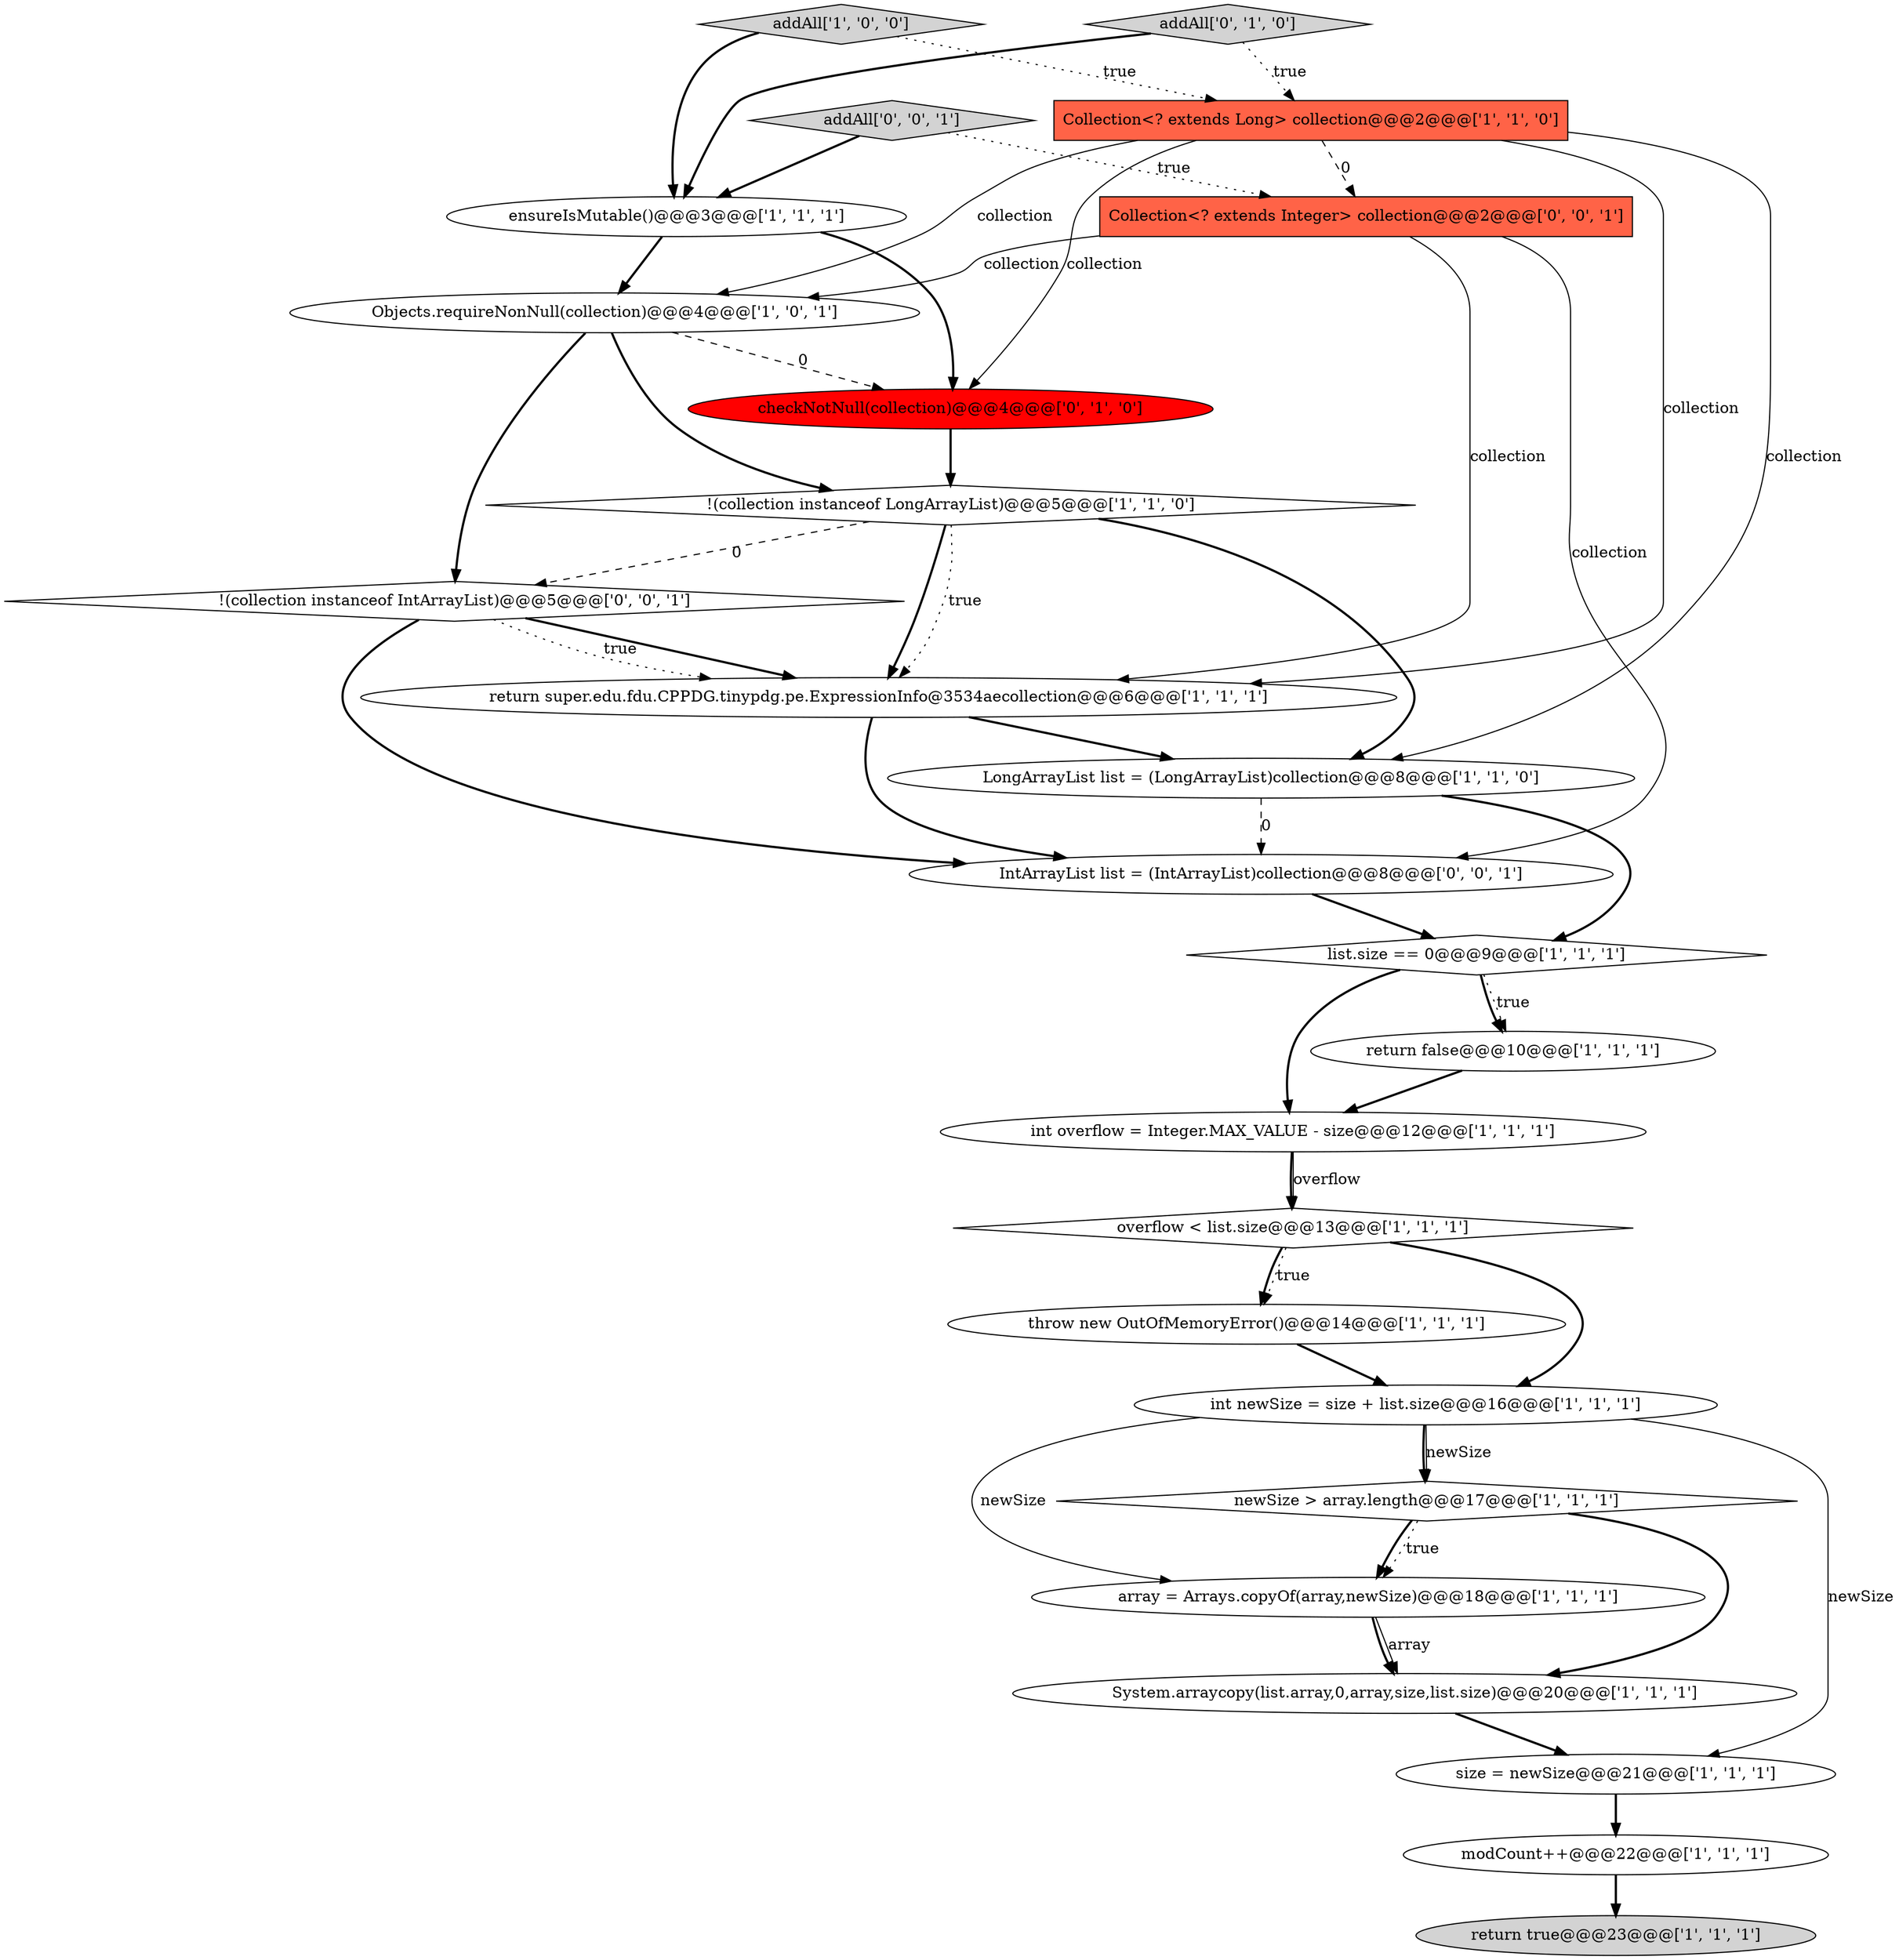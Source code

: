 digraph {
24 [style = filled, label = "!(collection instanceof IntArrayList)@@@5@@@['0', '0', '1']", fillcolor = white, shape = diamond image = "AAA0AAABBB3BBB"];
22 [style = filled, label = "addAll['0', '0', '1']", fillcolor = lightgray, shape = diamond image = "AAA0AAABBB3BBB"];
9 [style = filled, label = "LongArrayList list = (LongArrayList)collection@@@8@@@['1', '1', '0']", fillcolor = white, shape = ellipse image = "AAA0AAABBB1BBB"];
7 [style = filled, label = "list.size == 0@@@9@@@['1', '1', '1']", fillcolor = white, shape = diamond image = "AAA0AAABBB1BBB"];
11 [style = filled, label = "throw new OutOfMemoryError()@@@14@@@['1', '1', '1']", fillcolor = white, shape = ellipse image = "AAA0AAABBB1BBB"];
2 [style = filled, label = "size = newSize@@@21@@@['1', '1', '1']", fillcolor = white, shape = ellipse image = "AAA0AAABBB1BBB"];
14 [style = filled, label = "ensureIsMutable()@@@3@@@['1', '1', '1']", fillcolor = white, shape = ellipse image = "AAA0AAABBB1BBB"];
18 [style = filled, label = "modCount++@@@22@@@['1', '1', '1']", fillcolor = white, shape = ellipse image = "AAA0AAABBB1BBB"];
4 [style = filled, label = "array = Arrays.copyOf(array,newSize)@@@18@@@['1', '1', '1']", fillcolor = white, shape = ellipse image = "AAA0AAABBB1BBB"];
17 [style = filled, label = "overflow < list.size@@@13@@@['1', '1', '1']", fillcolor = white, shape = diamond image = "AAA0AAABBB1BBB"];
1 [style = filled, label = "Objects.requireNonNull(collection)@@@4@@@['1', '0', '1']", fillcolor = white, shape = ellipse image = "AAA0AAABBB1BBB"];
16 [style = filled, label = "addAll['1', '0', '0']", fillcolor = lightgray, shape = diamond image = "AAA0AAABBB1BBB"];
8 [style = filled, label = "Collection<? extends Long> collection@@@2@@@['1', '1', '0']", fillcolor = tomato, shape = box image = "AAA0AAABBB1BBB"];
3 [style = filled, label = "!(collection instanceof LongArrayList)@@@5@@@['1', '1', '0']", fillcolor = white, shape = diamond image = "AAA0AAABBB1BBB"];
19 [style = filled, label = "addAll['0', '1', '0']", fillcolor = lightgray, shape = diamond image = "AAA0AAABBB2BBB"];
20 [style = filled, label = "checkNotNull(collection)@@@4@@@['0', '1', '0']", fillcolor = red, shape = ellipse image = "AAA1AAABBB2BBB"];
5 [style = filled, label = "int overflow = Integer.MAX_VALUE - size@@@12@@@['1', '1', '1']", fillcolor = white, shape = ellipse image = "AAA0AAABBB1BBB"];
10 [style = filled, label = "return false@@@10@@@['1', '1', '1']", fillcolor = white, shape = ellipse image = "AAA0AAABBB1BBB"];
15 [style = filled, label = "return super.edu.fdu.CPPDG.tinypdg.pe.ExpressionInfo@3534aecollection@@@6@@@['1', '1', '1']", fillcolor = white, shape = ellipse image = "AAA0AAABBB1BBB"];
12 [style = filled, label = "newSize > array.length@@@17@@@['1', '1', '1']", fillcolor = white, shape = diamond image = "AAA0AAABBB1BBB"];
13 [style = filled, label = "System.arraycopy(list.array,0,array,size,list.size)@@@20@@@['1', '1', '1']", fillcolor = white, shape = ellipse image = "AAA0AAABBB1BBB"];
23 [style = filled, label = "IntArrayList list = (IntArrayList)collection@@@8@@@['0', '0', '1']", fillcolor = white, shape = ellipse image = "AAA0AAABBB3BBB"];
6 [style = filled, label = "int newSize = size + list.size@@@16@@@['1', '1', '1']", fillcolor = white, shape = ellipse image = "AAA0AAABBB1BBB"];
21 [style = filled, label = "Collection<? extends Integer> collection@@@2@@@['0', '0', '1']", fillcolor = tomato, shape = box image = "AAA0AAABBB3BBB"];
0 [style = filled, label = "return true@@@23@@@['1', '1', '1']", fillcolor = lightgray, shape = ellipse image = "AAA0AAABBB1BBB"];
22->21 [style = dotted, label="true"];
16->8 [style = dotted, label="true"];
15->23 [style = bold, label=""];
7->10 [style = dotted, label="true"];
17->6 [style = bold, label=""];
7->10 [style = bold, label=""];
24->15 [style = bold, label=""];
6->12 [style = solid, label="newSize"];
11->6 [style = bold, label=""];
4->13 [style = bold, label=""];
3->24 [style = dashed, label="0"];
1->3 [style = bold, label=""];
17->11 [style = dotted, label="true"];
2->18 [style = bold, label=""];
6->4 [style = solid, label="newSize"];
3->15 [style = bold, label=""];
20->3 [style = bold, label=""];
8->21 [style = dashed, label="0"];
9->7 [style = bold, label=""];
5->17 [style = bold, label=""];
24->23 [style = bold, label=""];
19->8 [style = dotted, label="true"];
9->23 [style = dashed, label="0"];
8->1 [style = solid, label="collection"];
14->1 [style = bold, label=""];
1->20 [style = dashed, label="0"];
8->15 [style = solid, label="collection"];
3->9 [style = bold, label=""];
12->13 [style = bold, label=""];
21->23 [style = solid, label="collection"];
7->5 [style = bold, label=""];
10->5 [style = bold, label=""];
19->14 [style = bold, label=""];
12->4 [style = bold, label=""];
6->2 [style = solid, label="newSize"];
15->9 [style = bold, label=""];
1->24 [style = bold, label=""];
3->15 [style = dotted, label="true"];
24->15 [style = dotted, label="true"];
4->13 [style = solid, label="array"];
16->14 [style = bold, label=""];
21->1 [style = solid, label="collection"];
5->17 [style = solid, label="overflow"];
23->7 [style = bold, label=""];
12->4 [style = dotted, label="true"];
8->20 [style = solid, label="collection"];
21->15 [style = solid, label="collection"];
22->14 [style = bold, label=""];
18->0 [style = bold, label=""];
14->20 [style = bold, label=""];
8->9 [style = solid, label="collection"];
13->2 [style = bold, label=""];
17->11 [style = bold, label=""];
6->12 [style = bold, label=""];
}
